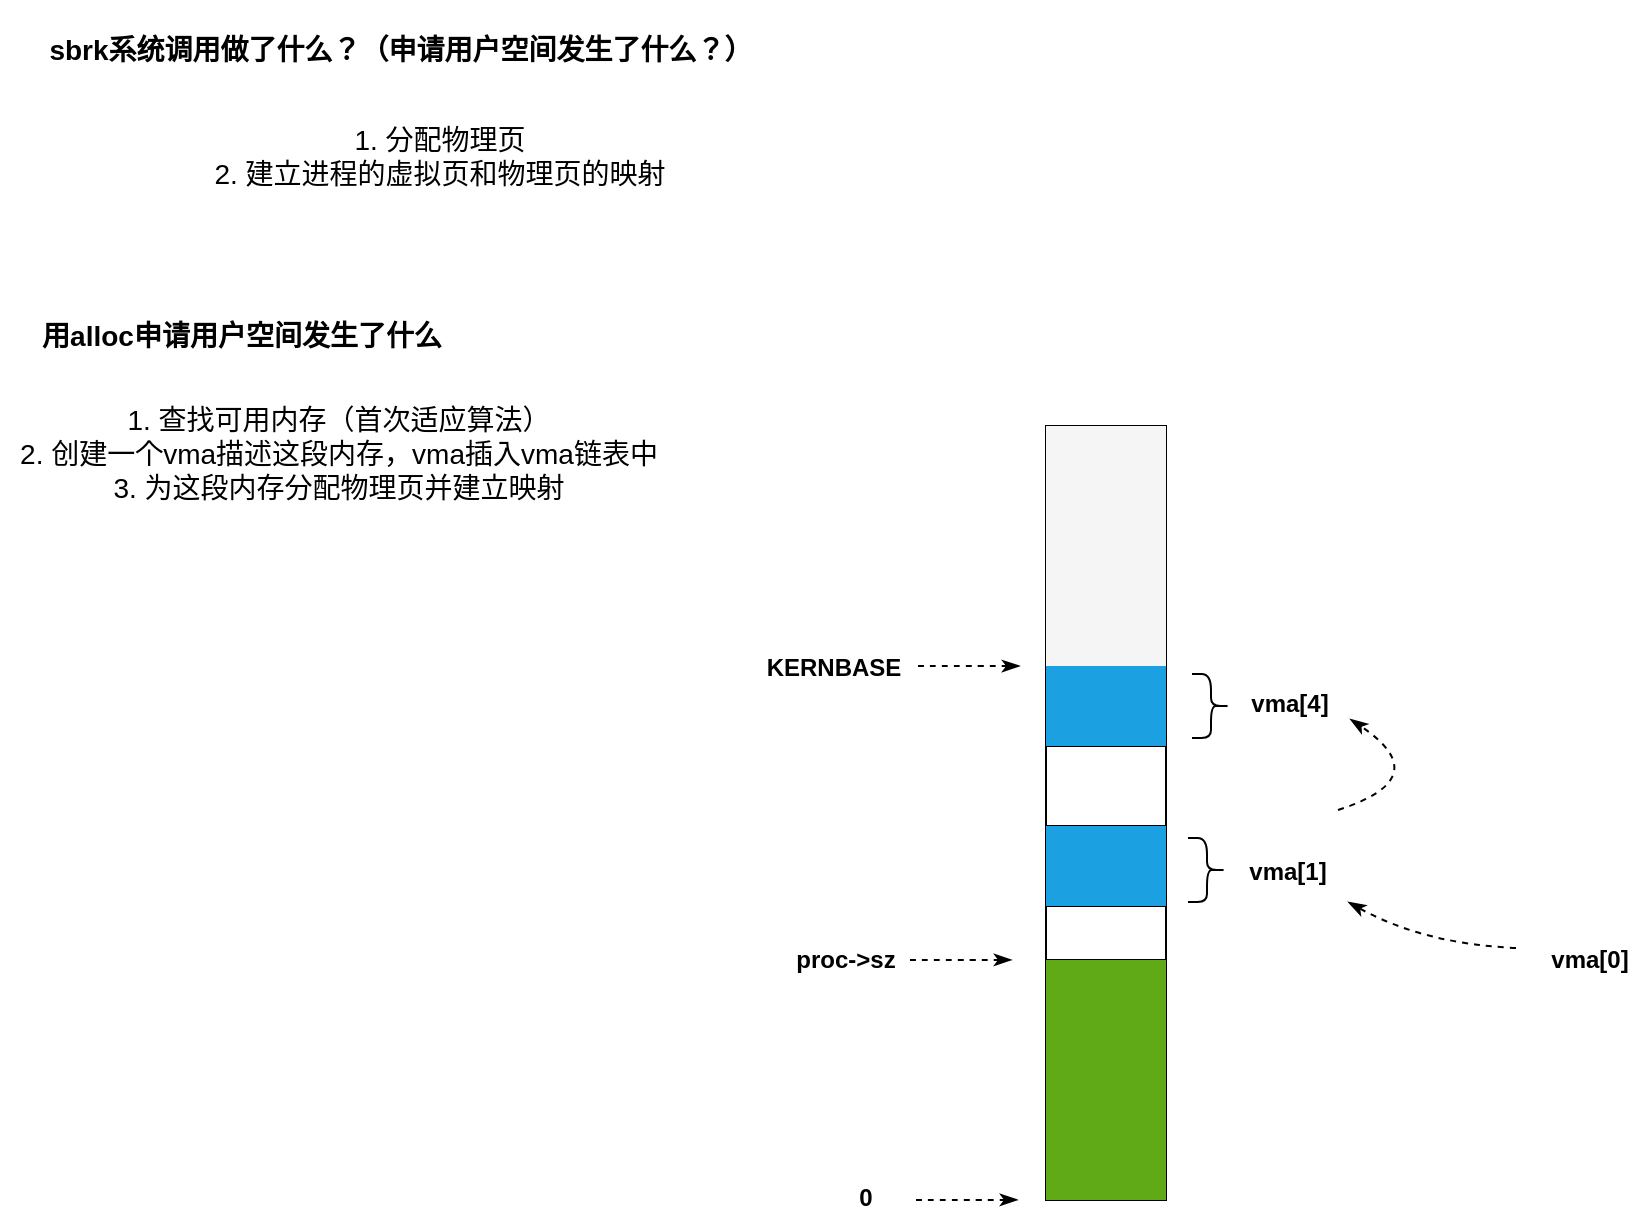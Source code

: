 <mxfile version="21.3.8" type="github">
  <diagram name="第 1 页" id="foT0SCBSdI3_RRnVFeLk">
    <mxGraphModel dx="1902" dy="729" grid="0" gridSize="10" guides="1" tooltips="1" connect="1" arrows="1" fold="1" page="0" pageScale="1" pageWidth="827" pageHeight="1169" math="0" shadow="0">
      <root>
        <mxCell id="0" />
        <mxCell id="1" parent="0" />
        <mxCell id="4TGvPuajLl9bLqOAQWgt-1" value="&lt;b&gt;&lt;font style=&quot;font-size: 14px;&quot;&gt;sbrk系统调用做了什么？（申请用户空间发生了什么？）&lt;br&gt;&lt;/font&gt;&lt;/b&gt;" style="text;strokeColor=none;fillColor=none;html=1;align=center;verticalAlign=middle;whiteSpace=wrap;rounded=0;" vertex="1" parent="1">
          <mxGeometry x="-357" y="277" width="401" height="50" as="geometry" />
        </mxCell>
        <mxCell id="4TGvPuajLl9bLqOAQWgt-3" value="1. 分配物理页&lt;br style=&quot;font-size: 14px;&quot;&gt;2. 建立进程的虚拟页和物理页的映射" style="text;strokeColor=none;fillColor=none;html=1;align=center;verticalAlign=middle;whiteSpace=wrap;rounded=0;fontSize=14;fontFamily=Helvetica;fontColor=default;" vertex="1" parent="1">
          <mxGeometry x="-268" y="343" width="262" height="23" as="geometry" />
        </mxCell>
        <mxCell id="4TGvPuajLl9bLqOAQWgt-4" value="用alloc申请用户空间发生了什么" style="text;strokeColor=none;fillColor=none;html=1;align=center;verticalAlign=middle;whiteSpace=wrap;rounded=0;fontSize=14;fontFamily=Helvetica;fontColor=default;fontStyle=1" vertex="1" parent="1">
          <mxGeometry x="-337" y="432" width="202" height="25" as="geometry" />
        </mxCell>
        <mxCell id="4TGvPuajLl9bLqOAQWgt-5" value="1. 查找可用内存（首次适应算法）&lt;br&gt;2. 创建一个vma描述这段内存，vma插入vma链表中&lt;br&gt;3. 为这段内存分配物理页并建立映射" style="text;strokeColor=none;fillColor=none;html=1;align=center;verticalAlign=middle;whiteSpace=wrap;rounded=0;fontSize=14;fontFamily=Helvetica;fontColor=default;" vertex="1" parent="1">
          <mxGeometry x="-353" y="484" width="331" height="39" as="geometry" />
        </mxCell>
        <mxCell id="4TGvPuajLl9bLqOAQWgt-77" value="" style="shape=table;startSize=0;container=1;collapsible=0;childLayout=tableLayout;fontSize=16;rounded=0;fontFamily=Helvetica;fontColor=default;fillColor=none;gradientColor=none;html=1;" vertex="1" parent="1">
          <mxGeometry x="166" y="490" width="60" height="386.95" as="geometry" />
        </mxCell>
        <mxCell id="4TGvPuajLl9bLqOAQWgt-143" style="shape=tableRow;horizontal=0;startSize=0;swimlaneHead=0;swimlaneBody=0;strokeColor=inherit;top=0;left=0;bottom=0;right=0;collapsible=0;dropTarget=0;fillColor=none;points=[[0,0.5],[1,0.5]];portConstraint=eastwest;fontSize=16;rounded=0;fontFamily=Helvetica;fontColor=default;html=1;" vertex="1" parent="4TGvPuajLl9bLqOAQWgt-77">
          <mxGeometry width="60" height="40" as="geometry" />
        </mxCell>
        <mxCell id="4TGvPuajLl9bLqOAQWgt-144" style="shape=partialRectangle;html=1;whiteSpace=wrap;connectable=0;overflow=hidden;top=0;left=0;bottom=0;right=0;pointerEvents=1;fontSize=16;rounded=0;fontFamily=Helvetica;fillColor=#f5f5f5;fontColor=#333333;strokeColor=#666666;" vertex="1" parent="4TGvPuajLl9bLqOAQWgt-143">
          <mxGeometry width="60" height="40" as="geometry">
            <mxRectangle width="60" height="40" as="alternateBounds" />
          </mxGeometry>
        </mxCell>
        <mxCell id="4TGvPuajLl9bLqOAQWgt-141" style="shape=tableRow;horizontal=0;startSize=0;swimlaneHead=0;swimlaneBody=0;strokeColor=inherit;top=0;left=0;bottom=0;right=0;collapsible=0;dropTarget=0;fillColor=none;points=[[0,0.5],[1,0.5]];portConstraint=eastwest;fontSize=16;rounded=0;fontFamily=Helvetica;fontColor=default;html=1;" vertex="1" parent="4TGvPuajLl9bLqOAQWgt-77">
          <mxGeometry y="40" width="60" height="40" as="geometry" />
        </mxCell>
        <mxCell id="4TGvPuajLl9bLqOAQWgt-142" style="shape=partialRectangle;html=1;whiteSpace=wrap;connectable=0;overflow=hidden;top=0;left=0;bottom=0;right=0;pointerEvents=1;fontSize=16;rounded=0;fontFamily=Helvetica;fillColor=#f5f5f5;fontColor=#333333;strokeColor=#666666;" vertex="1" parent="4TGvPuajLl9bLqOAQWgt-141">
          <mxGeometry width="60" height="40" as="geometry">
            <mxRectangle width="60" height="40" as="alternateBounds" />
          </mxGeometry>
        </mxCell>
        <mxCell id="4TGvPuajLl9bLqOAQWgt-139" style="shape=tableRow;horizontal=0;startSize=0;swimlaneHead=0;swimlaneBody=0;strokeColor=inherit;top=0;left=0;bottom=0;right=0;collapsible=0;dropTarget=0;fillColor=none;points=[[0,0.5],[1,0.5]];portConstraint=eastwest;fontSize=16;rounded=0;fontFamily=Helvetica;fontColor=default;html=1;" vertex="1" parent="4TGvPuajLl9bLqOAQWgt-77">
          <mxGeometry y="80" width="60" height="40" as="geometry" />
        </mxCell>
        <mxCell id="4TGvPuajLl9bLqOAQWgt-140" style="shape=partialRectangle;html=1;whiteSpace=wrap;connectable=0;overflow=hidden;top=0;left=0;bottom=0;right=0;pointerEvents=1;fontSize=16;rounded=0;fontFamily=Helvetica;fillColor=#f5f5f5;fontColor=#333333;strokeColor=#666666;" vertex="1" parent="4TGvPuajLl9bLqOAQWgt-139">
          <mxGeometry width="60" height="40" as="geometry">
            <mxRectangle width="60" height="40" as="alternateBounds" />
          </mxGeometry>
        </mxCell>
        <mxCell id="4TGvPuajLl9bLqOAQWgt-105" style="shape=tableRow;horizontal=0;startSize=0;swimlaneHead=0;swimlaneBody=0;strokeColor=inherit;top=0;left=0;bottom=0;right=0;collapsible=0;dropTarget=0;fillColor=none;points=[[0,0.5],[1,0.5]];portConstraint=eastwest;fontSize=16;rounded=0;fontFamily=Helvetica;fontColor=default;html=1;" vertex="1" parent="4TGvPuajLl9bLqOAQWgt-77">
          <mxGeometry y="120" width="60" height="40" as="geometry" />
        </mxCell>
        <mxCell id="4TGvPuajLl9bLqOAQWgt-106" style="shape=partialRectangle;html=1;whiteSpace=wrap;connectable=0;strokeColor=#006EAF;overflow=hidden;fillColor=#1ba1e2;top=0;left=0;bottom=0;right=0;pointerEvents=1;fontSize=16;rounded=0;fontFamily=Helvetica;fontColor=#ffffff;" vertex="1" parent="4TGvPuajLl9bLqOAQWgt-105">
          <mxGeometry width="60" height="40" as="geometry">
            <mxRectangle width="60" height="40" as="alternateBounds" />
          </mxGeometry>
        </mxCell>
        <mxCell id="4TGvPuajLl9bLqOAQWgt-103" style="shape=tableRow;horizontal=0;startSize=0;swimlaneHead=0;swimlaneBody=0;strokeColor=inherit;top=0;left=0;bottom=0;right=0;collapsible=0;dropTarget=0;fillColor=none;points=[[0,0.5],[1,0.5]];portConstraint=eastwest;fontSize=16;rounded=0;fontFamily=Helvetica;fontColor=default;html=1;" vertex="1" parent="4TGvPuajLl9bLqOAQWgt-77">
          <mxGeometry y="160" width="60" height="40" as="geometry" />
        </mxCell>
        <mxCell id="4TGvPuajLl9bLqOAQWgt-104" style="shape=partialRectangle;html=1;whiteSpace=wrap;connectable=0;strokeColor=inherit;overflow=hidden;fillColor=none;top=0;left=0;bottom=0;right=0;pointerEvents=1;fontSize=16;rounded=0;fontFamily=Helvetica;fontColor=default;" vertex="1" parent="4TGvPuajLl9bLqOAQWgt-103">
          <mxGeometry width="60" height="40" as="geometry">
            <mxRectangle width="60" height="40" as="alternateBounds" />
          </mxGeometry>
        </mxCell>
        <mxCell id="4TGvPuajLl9bLqOAQWgt-101" style="shape=tableRow;horizontal=0;startSize=0;swimlaneHead=0;swimlaneBody=0;strokeColor=inherit;top=0;left=0;bottom=0;right=0;collapsible=0;dropTarget=0;fillColor=none;points=[[0,0.5],[1,0.5]];portConstraint=eastwest;fontSize=16;rounded=0;fontFamily=Helvetica;fontColor=default;html=1;" vertex="1" parent="4TGvPuajLl9bLqOAQWgt-77">
          <mxGeometry y="200" width="60" height="40" as="geometry" />
        </mxCell>
        <mxCell id="4TGvPuajLl9bLqOAQWgt-102" style="shape=partialRectangle;html=1;whiteSpace=wrap;connectable=0;strokeColor=#006EAF;overflow=hidden;fillColor=#1ba1e2;top=0;left=0;bottom=0;right=0;pointerEvents=1;fontSize=16;rounded=0;fontFamily=Helvetica;fontColor=#ffffff;" vertex="1" parent="4TGvPuajLl9bLqOAQWgt-101">
          <mxGeometry width="60" height="40" as="geometry">
            <mxRectangle width="60" height="40" as="alternateBounds" />
          </mxGeometry>
        </mxCell>
        <mxCell id="4TGvPuajLl9bLqOAQWgt-96" style="shape=tableRow;horizontal=0;startSize=0;swimlaneHead=0;swimlaneBody=0;strokeColor=inherit;top=0;left=0;bottom=0;right=0;collapsible=0;dropTarget=0;fillColor=none;points=[[0,0.5],[1,0.5]];portConstraint=eastwest;fontSize=16;rounded=0;fontFamily=Helvetica;fontColor=default;html=1;" vertex="1" parent="4TGvPuajLl9bLqOAQWgt-77">
          <mxGeometry y="240" width="60" height="27" as="geometry" />
        </mxCell>
        <mxCell id="4TGvPuajLl9bLqOAQWgt-97" style="shape=partialRectangle;html=1;whiteSpace=wrap;connectable=0;strokeColor=inherit;overflow=hidden;fillColor=none;top=0;left=0;bottom=0;right=0;pointerEvents=1;fontSize=16;rounded=0;fontFamily=Helvetica;fontColor=default;" vertex="1" parent="4TGvPuajLl9bLqOAQWgt-96">
          <mxGeometry width="60" height="27" as="geometry">
            <mxRectangle width="60" height="27" as="alternateBounds" />
          </mxGeometry>
        </mxCell>
        <mxCell id="4TGvPuajLl9bLqOAQWgt-107" value="" style="shape=tableRow;horizontal=0;startSize=0;swimlaneHead=0;swimlaneBody=0;strokeColor=inherit;top=0;left=0;bottom=0;right=0;collapsible=0;dropTarget=0;fillColor=none;points=[[0,0.5],[1,0.5]];portConstraint=eastwest;fontSize=16;rounded=0;fontFamily=Helvetica;fontColor=default;html=1;" vertex="1" parent="4TGvPuajLl9bLqOAQWgt-77">
          <mxGeometry y="267" width="60" height="40" as="geometry" />
        </mxCell>
        <mxCell id="4TGvPuajLl9bLqOAQWgt-108" style="shape=partialRectangle;html=1;whiteSpace=wrap;connectable=0;strokeColor=#2D7600;overflow=hidden;fillColor=#60a917;top=0;left=0;bottom=0;right=0;pointerEvents=1;fontSize=16;rounded=0;fontFamily=Helvetica;fontColor=#ffffff;" vertex="1" parent="4TGvPuajLl9bLqOAQWgt-107">
          <mxGeometry width="60" height="40" as="geometry">
            <mxRectangle width="60" height="40" as="alternateBounds" />
          </mxGeometry>
        </mxCell>
        <mxCell id="4TGvPuajLl9bLqOAQWgt-82" value="" style="shape=tableRow;horizontal=0;startSize=0;swimlaneHead=0;swimlaneBody=0;strokeColor=inherit;top=0;left=0;bottom=0;right=0;collapsible=0;dropTarget=0;fillColor=none;points=[[0,0.5],[1,0.5]];portConstraint=eastwest;fontSize=16;rounded=0;fontFamily=Helvetica;fontColor=default;html=1;" vertex="1" parent="4TGvPuajLl9bLqOAQWgt-77">
          <mxGeometry y="307" width="60" height="40" as="geometry" />
        </mxCell>
        <mxCell id="4TGvPuajLl9bLqOAQWgt-91" style="shape=partialRectangle;html=1;whiteSpace=wrap;connectable=0;strokeColor=#2D7600;overflow=hidden;fillColor=#60a917;top=0;left=0;bottom=0;right=0;pointerEvents=1;fontSize=16;rounded=0;fontFamily=Helvetica;fontColor=#ffffff;" vertex="1" parent="4TGvPuajLl9bLqOAQWgt-82">
          <mxGeometry width="60" height="40" as="geometry">
            <mxRectangle width="60" height="40" as="alternateBounds" />
          </mxGeometry>
        </mxCell>
        <mxCell id="4TGvPuajLl9bLqOAQWgt-86" value="" style="shape=tableRow;horizontal=0;startSize=0;swimlaneHead=0;swimlaneBody=0;strokeColor=inherit;top=0;left=0;bottom=0;right=0;collapsible=0;dropTarget=0;fillColor=none;points=[[0,0.5],[1,0.5]];portConstraint=eastwest;fontSize=16;rounded=0;fontFamily=Helvetica;fontColor=default;html=1;" vertex="1" parent="4TGvPuajLl9bLqOAQWgt-77">
          <mxGeometry y="347" width="60" height="40" as="geometry" />
        </mxCell>
        <mxCell id="4TGvPuajLl9bLqOAQWgt-92" style="shape=partialRectangle;html=1;whiteSpace=wrap;connectable=0;strokeColor=#2D7600;overflow=hidden;fillColor=#60a917;top=0;left=0;bottom=0;right=0;pointerEvents=1;fontSize=16;rounded=0;fontFamily=Helvetica;fontColor=#ffffff;" vertex="1" parent="4TGvPuajLl9bLqOAQWgt-86">
          <mxGeometry width="60" height="40" as="geometry">
            <mxRectangle width="60" height="40" as="alternateBounds" />
          </mxGeometry>
        </mxCell>
        <mxCell id="4TGvPuajLl9bLqOAQWgt-109" value="" style="edgeStyle=none;orthogonalLoop=1;jettySize=auto;html=1;rounded=0;labelBackgroundColor=default;strokeColor=default;strokeWidth=1;fontFamily=Helvetica;fontSize=12;fontColor=default;endArrow=classicThin;endFill=1;sourcePerimeterSpacing=8;targetPerimeterSpacing=8;curved=1;dashed=1;" edge="1" parent="1">
          <mxGeometry width="140" relative="1" as="geometry">
            <mxPoint x="98" y="757" as="sourcePoint" />
            <mxPoint x="149" y="756.95" as="targetPoint" />
            <Array as="points" />
          </mxGeometry>
        </mxCell>
        <mxCell id="4TGvPuajLl9bLqOAQWgt-145" value="" style="edgeStyle=none;orthogonalLoop=1;jettySize=auto;html=1;rounded=0;labelBackgroundColor=default;strokeColor=default;strokeWidth=1;fontFamily=Helvetica;fontSize=12;fontColor=default;endArrow=classicThin;endFill=1;sourcePerimeterSpacing=8;targetPerimeterSpacing=8;curved=1;dashed=1;" edge="1" parent="1">
          <mxGeometry width="140" relative="1" as="geometry">
            <mxPoint x="102" y="610.05" as="sourcePoint" />
            <mxPoint x="153" y="610" as="targetPoint" />
            <Array as="points" />
          </mxGeometry>
        </mxCell>
        <mxCell id="4TGvPuajLl9bLqOAQWgt-146" value="" style="shape=curlyBracket;whiteSpace=wrap;html=1;rounded=1;flipH=1;labelPosition=right;verticalLabelPosition=middle;align=left;verticalAlign=middle;fontFamily=Helvetica;fontSize=12;fontColor=default;fillColor=none;gradientColor=none;" vertex="1" parent="1">
          <mxGeometry x="237" y="696" width="19" height="32" as="geometry" />
        </mxCell>
        <mxCell id="4TGvPuajLl9bLqOAQWgt-147" value="" style="shape=curlyBracket;whiteSpace=wrap;html=1;rounded=1;flipH=1;labelPosition=right;verticalLabelPosition=middle;align=left;verticalAlign=middle;fontFamily=Helvetica;fontSize=12;fontColor=default;fillColor=none;gradientColor=none;" vertex="1" parent="1">
          <mxGeometry x="239" y="614" width="19" height="32" as="geometry" />
        </mxCell>
        <mxCell id="4TGvPuajLl9bLqOAQWgt-148" value="" style="edgeStyle=none;orthogonalLoop=1;jettySize=auto;html=1;rounded=0;labelBackgroundColor=default;strokeColor=default;strokeWidth=1;fontFamily=Helvetica;fontSize=12;fontColor=default;endArrow=classicThin;endFill=1;sourcePerimeterSpacing=8;targetPerimeterSpacing=8;curved=1;dashed=1;" edge="1" parent="1">
          <mxGeometry width="140" relative="1" as="geometry">
            <mxPoint x="101" y="877" as="sourcePoint" />
            <mxPoint x="152" y="876.95" as="targetPoint" />
            <Array as="points" />
          </mxGeometry>
        </mxCell>
        <mxCell id="4TGvPuajLl9bLqOAQWgt-149" value="0" style="text;strokeColor=none;fillColor=none;html=1;align=center;verticalAlign=middle;whiteSpace=wrap;rounded=0;fontSize=12;fontFamily=Helvetica;fontColor=default;fontStyle=1" vertex="1" parent="1">
          <mxGeometry x="46" y="861" width="60" height="30" as="geometry" />
        </mxCell>
        <mxCell id="4TGvPuajLl9bLqOAQWgt-150" value="proc-&amp;gt;sz" style="text;strokeColor=none;fillColor=none;html=1;align=center;verticalAlign=middle;whiteSpace=wrap;rounded=0;fontSize=12;fontFamily=Helvetica;fontColor=default;fontStyle=1" vertex="1" parent="1">
          <mxGeometry x="36" y="742" width="60" height="30" as="geometry" />
        </mxCell>
        <mxCell id="4TGvPuajLl9bLqOAQWgt-151" value="KERNBASE" style="text;strokeColor=none;fillColor=none;html=1;align=center;verticalAlign=middle;whiteSpace=wrap;rounded=0;fontSize=12;fontFamily=Helvetica;fontColor=default;fontStyle=1" vertex="1" parent="1">
          <mxGeometry x="30" y="596" width="60" height="30" as="geometry" />
        </mxCell>
        <mxCell id="4TGvPuajLl9bLqOAQWgt-153" value="vma[4]" style="text;strokeColor=none;fillColor=none;html=1;align=center;verticalAlign=middle;whiteSpace=wrap;rounded=0;fontSize=12;fontFamily=Helvetica;fontColor=default;fontStyle=1" vertex="1" parent="1">
          <mxGeometry x="258" y="614" width="60" height="30" as="geometry" />
        </mxCell>
        <mxCell id="4TGvPuajLl9bLqOAQWgt-154" value="vma[1]" style="text;strokeColor=none;fillColor=none;html=1;align=center;verticalAlign=middle;whiteSpace=wrap;rounded=0;fontSize=12;fontFamily=Helvetica;fontColor=default;fontStyle=1" vertex="1" parent="1">
          <mxGeometry x="257" y="698" width="60" height="30" as="geometry" />
        </mxCell>
        <mxCell id="4TGvPuajLl9bLqOAQWgt-155" value="vma[0]" style="text;strokeColor=none;fillColor=none;html=1;align=center;verticalAlign=middle;whiteSpace=wrap;rounded=0;fontSize=12;fontFamily=Helvetica;fontColor=default;fontStyle=1" vertex="1" parent="1">
          <mxGeometry x="408" y="742" width="60" height="30" as="geometry" />
        </mxCell>
        <mxCell id="4TGvPuajLl9bLqOAQWgt-158" value="" style="edgeStyle=none;orthogonalLoop=1;jettySize=auto;html=1;rounded=0;labelBackgroundColor=default;strokeColor=default;strokeWidth=1;fontFamily=Helvetica;fontSize=12;fontColor=default;endArrow=classicThin;endFill=1;sourcePerimeterSpacing=8;targetPerimeterSpacing=8;curved=1;dashed=1;entryX=1;entryY=1;entryDx=0;entryDy=0;" edge="1" parent="1" target="4TGvPuajLl9bLqOAQWgt-154">
          <mxGeometry width="140" relative="1" as="geometry">
            <mxPoint x="401" y="751" as="sourcePoint" />
            <mxPoint x="159" y="766.95" as="targetPoint" />
            <Array as="points">
              <mxPoint x="355" y="749" />
            </Array>
          </mxGeometry>
        </mxCell>
        <mxCell id="4TGvPuajLl9bLqOAQWgt-159" value="" style="edgeStyle=none;orthogonalLoop=1;jettySize=auto;html=1;rounded=0;labelBackgroundColor=default;strokeColor=default;strokeWidth=1;fontFamily=Helvetica;fontSize=12;fontColor=default;endArrow=classicThin;endFill=1;sourcePerimeterSpacing=8;targetPerimeterSpacing=8;curved=1;dashed=1;entryX=1;entryY=0.75;entryDx=0;entryDy=0;" edge="1" parent="1" target="4TGvPuajLl9bLqOAQWgt-153">
          <mxGeometry width="140" relative="1" as="geometry">
            <mxPoint x="312" y="682" as="sourcePoint" />
            <mxPoint x="307" y="655" as="targetPoint" />
            <Array as="points">
              <mxPoint x="362" y="666" />
            </Array>
          </mxGeometry>
        </mxCell>
      </root>
    </mxGraphModel>
  </diagram>
</mxfile>
